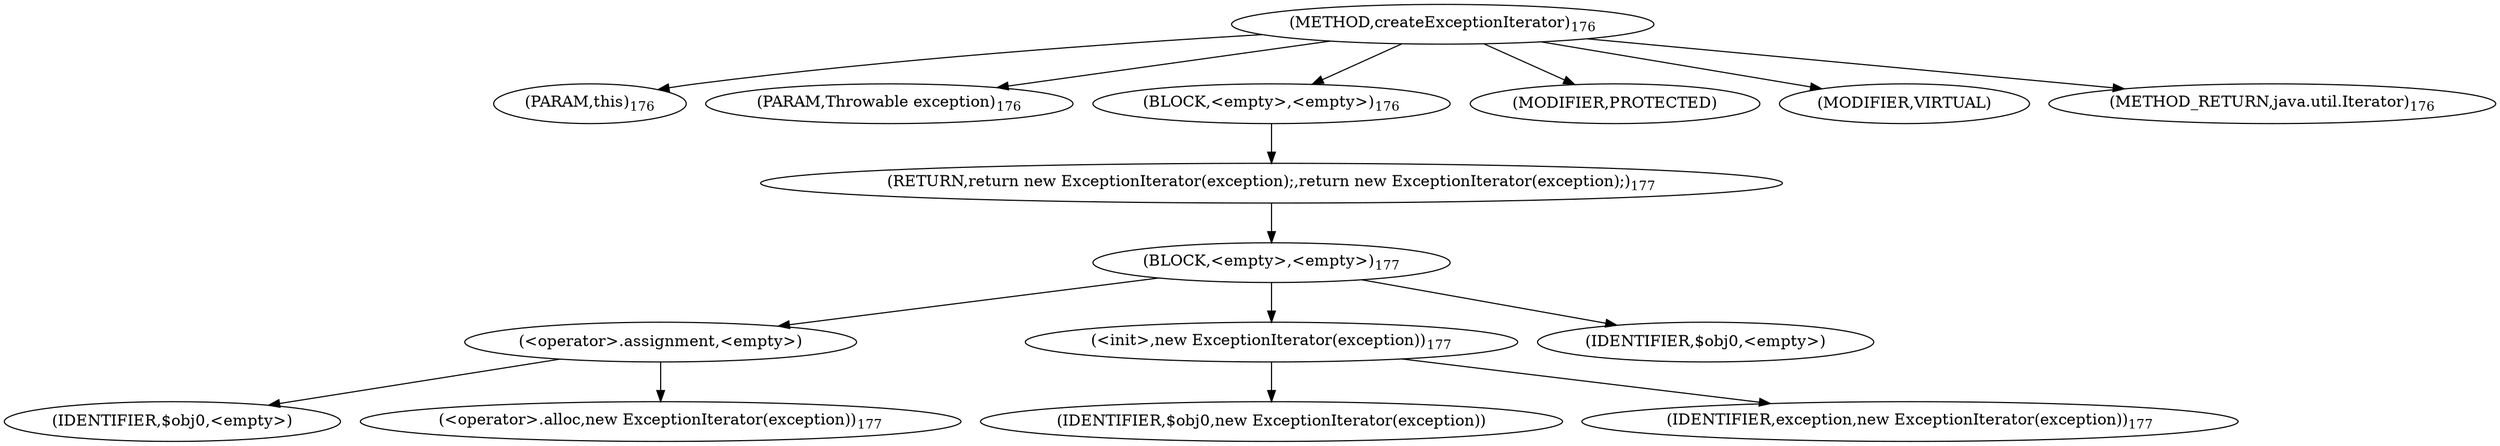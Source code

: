 digraph "createExceptionIterator" {  
"279" [label = <(METHOD,createExceptionIterator)<SUB>176</SUB>> ]
"280" [label = <(PARAM,this)<SUB>176</SUB>> ]
"281" [label = <(PARAM,Throwable exception)<SUB>176</SUB>> ]
"282" [label = <(BLOCK,&lt;empty&gt;,&lt;empty&gt;)<SUB>176</SUB>> ]
"283" [label = <(RETURN,return new ExceptionIterator(exception);,return new ExceptionIterator(exception);)<SUB>177</SUB>> ]
"284" [label = <(BLOCK,&lt;empty&gt;,&lt;empty&gt;)<SUB>177</SUB>> ]
"285" [label = <(&lt;operator&gt;.assignment,&lt;empty&gt;)> ]
"286" [label = <(IDENTIFIER,$obj0,&lt;empty&gt;)> ]
"287" [label = <(&lt;operator&gt;.alloc,new ExceptionIterator(exception))<SUB>177</SUB>> ]
"288" [label = <(&lt;init&gt;,new ExceptionIterator(exception))<SUB>177</SUB>> ]
"289" [label = <(IDENTIFIER,$obj0,new ExceptionIterator(exception))> ]
"290" [label = <(IDENTIFIER,exception,new ExceptionIterator(exception))<SUB>177</SUB>> ]
"291" [label = <(IDENTIFIER,$obj0,&lt;empty&gt;)> ]
"292" [label = <(MODIFIER,PROTECTED)> ]
"293" [label = <(MODIFIER,VIRTUAL)> ]
"294" [label = <(METHOD_RETURN,java.util.Iterator)<SUB>176</SUB>> ]
  "279" -> "280" 
  "279" -> "281" 
  "279" -> "282" 
  "279" -> "292" 
  "279" -> "293" 
  "279" -> "294" 
  "282" -> "283" 
  "283" -> "284" 
  "284" -> "285" 
  "284" -> "288" 
  "284" -> "291" 
  "285" -> "286" 
  "285" -> "287" 
  "288" -> "289" 
  "288" -> "290" 
}
